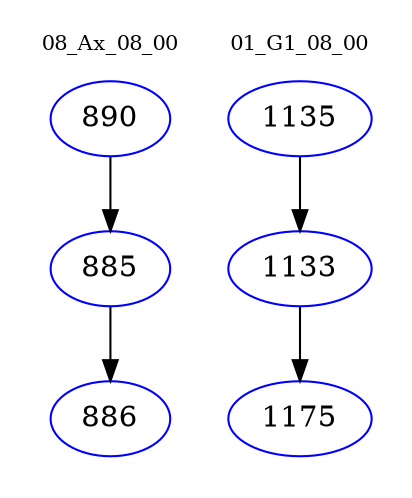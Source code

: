 digraph{
subgraph cluster_0 {
color = white
label = "08_Ax_08_00";
fontsize=10;
T0_890 [label="890", color="blue"]
T0_890 -> T0_885 [color="black"]
T0_885 [label="885", color="blue"]
T0_885 -> T0_886 [color="black"]
T0_886 [label="886", color="blue"]
}
subgraph cluster_1 {
color = white
label = "01_G1_08_00";
fontsize=10;
T1_1135 [label="1135", color="blue"]
T1_1135 -> T1_1133 [color="black"]
T1_1133 [label="1133", color="blue"]
T1_1133 -> T1_1175 [color="black"]
T1_1175 [label="1175", color="blue"]
}
}
